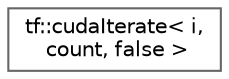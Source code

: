 digraph "类继承关系图"
{
 // LATEX_PDF_SIZE
  bgcolor="transparent";
  edge [fontname=Helvetica,fontsize=10,labelfontname=Helvetica,labelfontsize=10];
  node [fontname=Helvetica,fontsize=10,shape=box,height=0.2,width=0.4];
  rankdir="LR";
  Node0 [id="Node000000",label="tf::cudaIterate\< i,\l count, false \>",height=0.2,width=0.4,color="grey40", fillcolor="white", style="filled",URL="$structtf_1_1cuda_iterate_3_01i_00_01count_00_01false_01_4.html",tooltip=" "];
}

